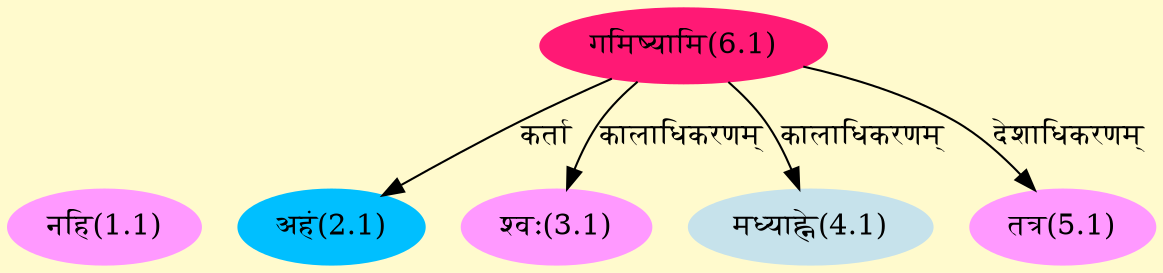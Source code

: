 digraph G{
rankdir=BT;
 compound=true;
 bgcolor="lemonchiffon1";
Node1_1 [style=filled, color="#FF99FF" label = "नहि(1.1)"]
Node [style=filled, color="" label = "()"]
Node2_1 [style=filled, color="#00BFFF" label = "अहं(2.1)"]
Node6_1 [style=filled, color="#FF1975" label = "गमिष्यामि(6.1)"]
Node3_1 [style=filled, color="#FF99FF" label = "श्वः(3.1)"]
Node4_1 [style=filled, color="#C6E2EB" label = "मध्याह्ने(4.1)"]
Node5_1 [style=filled, color="#FF99FF" label = "तत्र(5.1)"]
/* Start of Relations section */

Node2_1 -> Node6_1 [  label="कर्ता"  dir="back" ]
Node3_1 -> Node6_1 [  label="कालाधिकरणम्"  dir="back" ]
Node4_1 -> Node6_1 [  label="कालाधिकरणम्"  dir="back" ]
Node5_1 -> Node6_1 [  label="देशाधिकरणम्"  dir="back" ]
}
